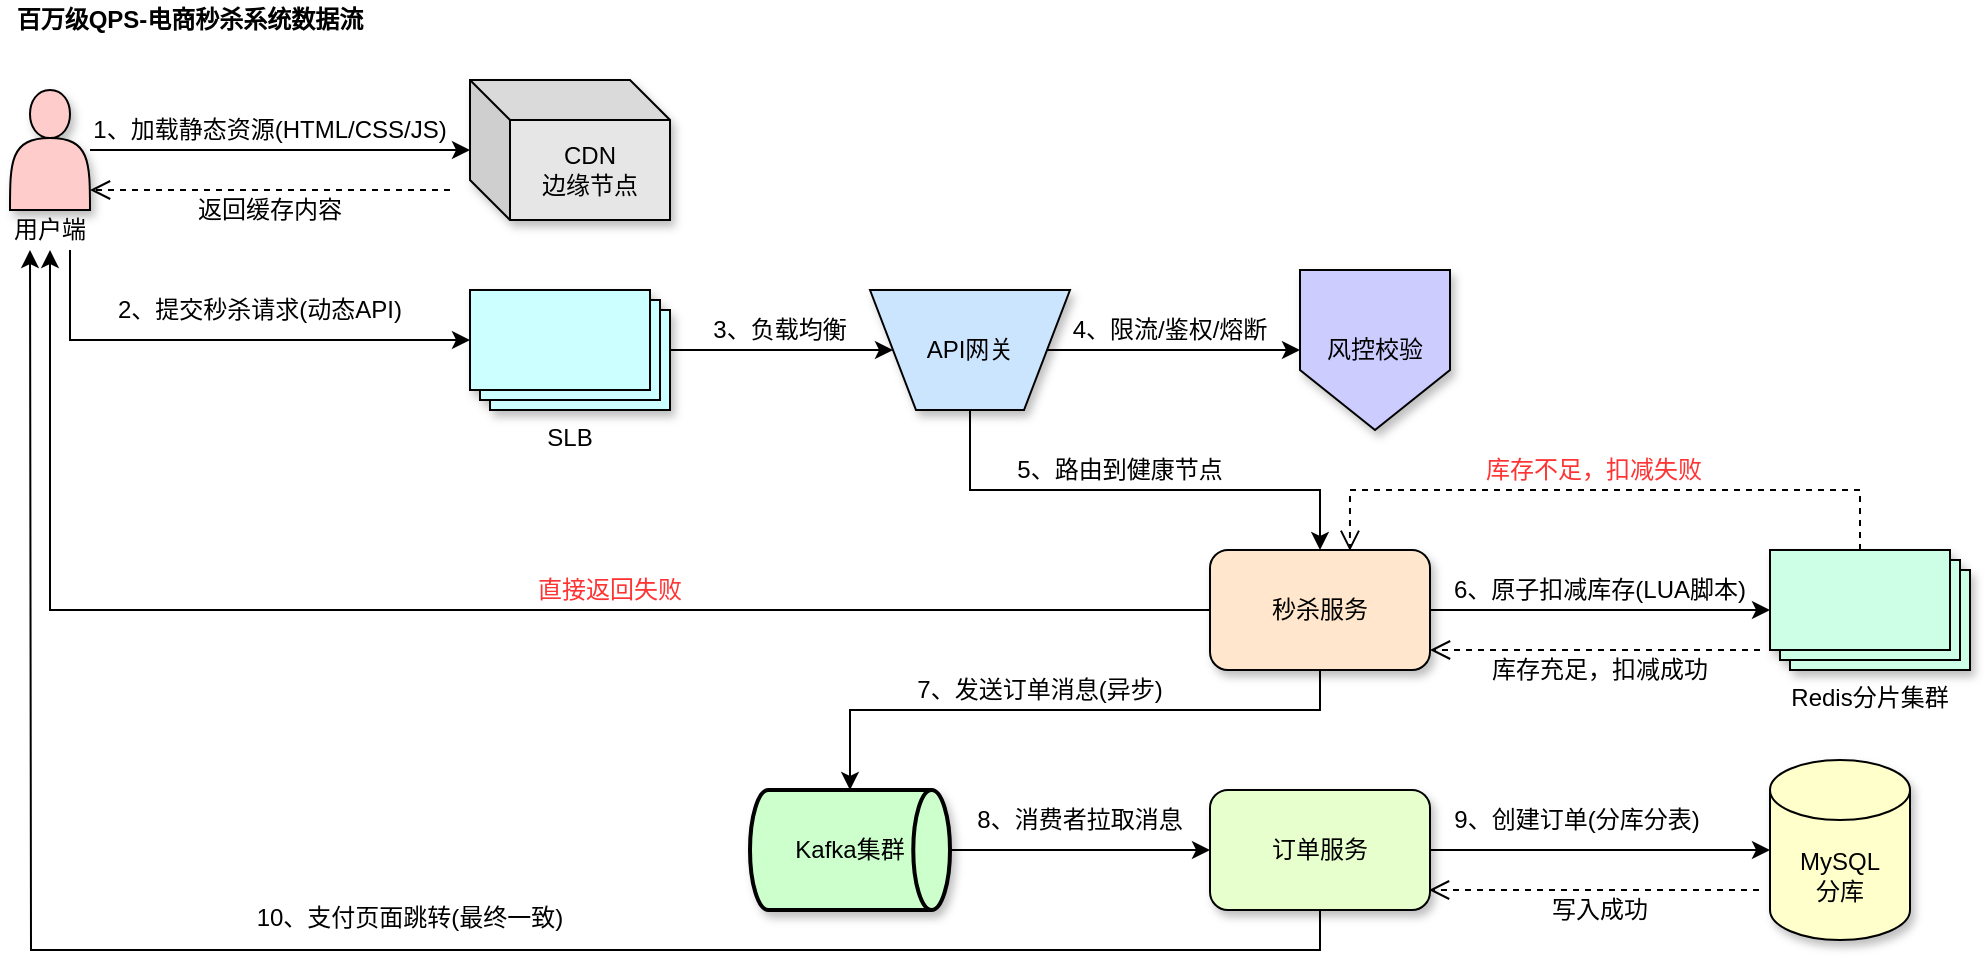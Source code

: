 <mxfile version="28.0.9">
  <diagram name="第 1 页" id="k43kZNhG20Ze2N2HWTyA">
    <mxGraphModel dx="1098" dy="534" grid="1" gridSize="10" guides="1" tooltips="1" connect="1" arrows="1" fold="1" page="1" pageScale="1" pageWidth="827" pageHeight="1169" math="0" shadow="0">
      <root>
        <mxCell id="0" />
        <mxCell id="1" parent="0" />
        <mxCell id="1ftXG66yDCKegP6t7TGQ-6" value="" style="group" vertex="1" connectable="0" parent="1">
          <mxGeometry x="120" y="140" width="980" height="430" as="geometry" />
        </mxCell>
        <mxCell id="aPgc8lN7X9PTBHeojlWt-1" value="" style="shape=actor;whiteSpace=wrap;html=1;shadow=1;fillColor=#FFCCCC;" parent="1ftXG66yDCKegP6t7TGQ-6" vertex="1">
          <mxGeometry y="5" width="40" height="60" as="geometry" />
        </mxCell>
        <mxCell id="aPgc8lN7X9PTBHeojlWt-2" value="CDN&lt;br&gt;边缘节点" style="shape=cube;whiteSpace=wrap;html=1;boundedLbl=1;backgroundOutline=1;darkOpacity=0.05;darkOpacity2=0.1;fillColor=#E6E6E6;shadow=1;" parent="1ftXG66yDCKegP6t7TGQ-6" vertex="1">
          <mxGeometry x="230" width="100" height="70" as="geometry" />
        </mxCell>
        <mxCell id="aPgc8lN7X9PTBHeojlWt-3" value="SLB" style="verticalLabelPosition=bottom;verticalAlign=top;html=1;shape=mxgraph.basic.layered_rect;dx=10;outlineConnect=0;whiteSpace=wrap;fillColor=#CCFFFF;shadow=1;" parent="1ftXG66yDCKegP6t7TGQ-6" vertex="1">
          <mxGeometry x="230" y="105" width="100" height="60" as="geometry" />
        </mxCell>
        <mxCell id="aPgc8lN7X9PTBHeojlWt-22" style="edgeStyle=orthogonalEdgeStyle;rounded=0;orthogonalLoop=1;jettySize=auto;html=1;entryX=0.5;entryY=0;entryDx=0;entryDy=0;exitX=0.5;exitY=1;exitDx=0;exitDy=0;" parent="1ftXG66yDCKegP6t7TGQ-6" source="aPgc8lN7X9PTBHeojlWt-4" target="aPgc8lN7X9PTBHeojlWt-9" edge="1">
          <mxGeometry relative="1" as="geometry">
            <Array as="points">
              <mxPoint x="480" y="205" />
              <mxPoint x="655" y="205" />
            </Array>
          </mxGeometry>
        </mxCell>
        <mxCell id="aPgc8lN7X9PTBHeojlWt-4" value="API网关" style="verticalLabelPosition=middle;verticalAlign=middle;html=1;shape=trapezoid;perimeter=trapezoidPerimeter;whiteSpace=wrap;size=0.23;arcSize=10;flipV=1;labelPosition=center;align=center;fillColor=#CCE5FF;shadow=1;" parent="1ftXG66yDCKegP6t7TGQ-6" vertex="1">
          <mxGeometry x="430" y="105" width="100" height="60" as="geometry" />
        </mxCell>
        <mxCell id="aPgc8lN7X9PTBHeojlWt-37" style="edgeStyle=orthogonalEdgeStyle;rounded=0;orthogonalLoop=1;jettySize=auto;html=1;exitX=1;exitY=0.5;exitDx=0;exitDy=0;exitPerimeter=0;entryX=0;entryY=0.5;entryDx=0;entryDy=0;" parent="1ftXG66yDCKegP6t7TGQ-6" source="aPgc8lN7X9PTBHeojlWt-7" target="aPgc8lN7X9PTBHeojlWt-10" edge="1">
          <mxGeometry relative="1" as="geometry" />
        </mxCell>
        <mxCell id="aPgc8lN7X9PTBHeojlWt-7" value="Kafka集群" style="strokeWidth=2;html=1;shape=mxgraph.flowchart.direct_data;whiteSpace=wrap;fillColor=#CCFFCC;shadow=1;" parent="1ftXG66yDCKegP6t7TGQ-6" vertex="1">
          <mxGeometry x="370" y="355" width="100" height="60" as="geometry" />
        </mxCell>
        <mxCell id="aPgc8lN7X9PTBHeojlWt-8" value="Redis分片集群" style="verticalLabelPosition=bottom;verticalAlign=top;html=1;shape=mxgraph.basic.layered_rect;dx=10;outlineConnect=0;whiteSpace=wrap;fillColor=#CCFFE6;shadow=1;" parent="1ftXG66yDCKegP6t7TGQ-6" vertex="1">
          <mxGeometry x="880" y="235" width="100" height="60" as="geometry" />
        </mxCell>
        <mxCell id="aPgc8lN7X9PTBHeojlWt-54" style="edgeStyle=orthogonalEdgeStyle;rounded=0;orthogonalLoop=1;jettySize=auto;html=1;entryX=0.5;entryY=1;entryDx=0;entryDy=0;" parent="1ftXG66yDCKegP6t7TGQ-6" source="aPgc8lN7X9PTBHeojlWt-9" target="aPgc8lN7X9PTBHeojlWt-51" edge="1">
          <mxGeometry relative="1" as="geometry" />
        </mxCell>
        <mxCell id="aPgc8lN7X9PTBHeojlWt-9" value="秒杀服务" style="rounded=1;whiteSpace=wrap;html=1;shadow=1;fillColor=#FFE6CC;" parent="1ftXG66yDCKegP6t7TGQ-6" vertex="1">
          <mxGeometry x="600" y="235" width="110" height="60" as="geometry" />
        </mxCell>
        <mxCell id="aPgc8lN7X9PTBHeojlWt-42" style="edgeStyle=orthogonalEdgeStyle;rounded=0;orthogonalLoop=1;jettySize=auto;html=1;exitX=0.5;exitY=1;exitDx=0;exitDy=0;" parent="1ftXG66yDCKegP6t7TGQ-6" source="aPgc8lN7X9PTBHeojlWt-10" edge="1">
          <mxGeometry relative="1" as="geometry">
            <mxPoint x="10" y="85" as="targetPoint" />
          </mxGeometry>
        </mxCell>
        <mxCell id="aPgc8lN7X9PTBHeojlWt-10" value="订单服务" style="rounded=1;whiteSpace=wrap;html=1;fillColor=#E6FFCC;shadow=1;" parent="1ftXG66yDCKegP6t7TGQ-6" vertex="1">
          <mxGeometry x="600" y="355" width="110" height="60" as="geometry" />
        </mxCell>
        <mxCell id="aPgc8lN7X9PTBHeojlWt-11" value="MySQL&lt;br&gt;分库" style="shape=cylinder3;whiteSpace=wrap;html=1;boundedLbl=1;backgroundOutline=1;size=15;fillColor=#FFFFCC;shadow=1;" parent="1ftXG66yDCKegP6t7TGQ-6" vertex="1">
          <mxGeometry x="880" y="340" width="70" height="90" as="geometry" />
        </mxCell>
        <mxCell id="aPgc8lN7X9PTBHeojlWt-16" style="edgeStyle=orthogonalEdgeStyle;rounded=0;orthogonalLoop=1;jettySize=auto;html=1;entryX=0;entryY=0;entryDx=0;entryDy=25;entryPerimeter=0;" parent="1ftXG66yDCKegP6t7TGQ-6" target="aPgc8lN7X9PTBHeojlWt-3" edge="1">
          <mxGeometry relative="1" as="geometry">
            <mxPoint x="30" y="85" as="sourcePoint" />
            <Array as="points">
              <mxPoint x="30" y="130" />
            </Array>
          </mxGeometry>
        </mxCell>
        <mxCell id="aPgc8lN7X9PTBHeojlWt-17" value="2、提交秒杀请求(动态API)" style="text;strokeColor=none;align=center;fillColor=none;html=1;verticalAlign=middle;whiteSpace=wrap;rounded=0;" parent="1ftXG66yDCKegP6t7TGQ-6" vertex="1">
          <mxGeometry x="50" y="105" width="150" height="20" as="geometry" />
        </mxCell>
        <mxCell id="aPgc8lN7X9PTBHeojlWt-20" value="风控校验" style="shape=offPageConnector;whiteSpace=wrap;html=1;fillColor=#CCCCFF;shadow=1;" parent="1ftXG66yDCKegP6t7TGQ-6" vertex="1">
          <mxGeometry x="645" y="95" width="75" height="80" as="geometry" />
        </mxCell>
        <mxCell id="aPgc8lN7X9PTBHeojlWt-23" value="5、路由到健康节点" style="text;strokeColor=none;align=center;fillColor=none;html=1;verticalAlign=middle;whiteSpace=wrap;rounded=0;" parent="1ftXG66yDCKegP6t7TGQ-6" vertex="1">
          <mxGeometry x="500" y="185" width="110" height="20" as="geometry" />
        </mxCell>
        <mxCell id="aPgc8lN7X9PTBHeojlWt-30" value="&lt;font style=&quot;color: rgb(0, 0, 0);&quot;&gt;7、发送订单消息(异步)&lt;/font&gt;" style="text;strokeColor=none;align=center;fillColor=none;html=1;verticalAlign=middle;whiteSpace=wrap;rounded=0;" parent="1ftXG66yDCKegP6t7TGQ-6" vertex="1">
          <mxGeometry x="450" y="295" width="130" height="20" as="geometry" />
        </mxCell>
        <mxCell id="aPgc8lN7X9PTBHeojlWt-32" value="&lt;font style=&quot;color: rgb(0, 0, 0);&quot;&gt;8、消费者拉取消息&lt;/font&gt;" style="text;strokeColor=none;align=center;fillColor=none;html=1;verticalAlign=middle;whiteSpace=wrap;rounded=0;" parent="1ftXG66yDCKegP6t7TGQ-6" vertex="1">
          <mxGeometry x="480" y="360" width="110" height="20" as="geometry" />
        </mxCell>
        <mxCell id="aPgc8lN7X9PTBHeojlWt-39" style="edgeStyle=orthogonalEdgeStyle;rounded=0;orthogonalLoop=1;jettySize=auto;html=1;entryX=0.5;entryY=0;entryDx=0;entryDy=0;entryPerimeter=0;exitX=0.5;exitY=1;exitDx=0;exitDy=0;" parent="1ftXG66yDCKegP6t7TGQ-6" source="aPgc8lN7X9PTBHeojlWt-9" target="aPgc8lN7X9PTBHeojlWt-7" edge="1">
          <mxGeometry relative="1" as="geometry">
            <Array as="points">
              <mxPoint x="655" y="315" />
              <mxPoint x="420" y="315" />
            </Array>
          </mxGeometry>
        </mxCell>
        <mxCell id="aPgc8lN7X9PTBHeojlWt-43" value="10、支付页面跳转(最终一致)" style="text;strokeColor=none;align=center;fillColor=none;html=1;verticalAlign=middle;whiteSpace=wrap;rounded=0;" parent="1ftXG66yDCKegP6t7TGQ-6" vertex="1">
          <mxGeometry x="120" y="407.5" width="160" height="22.5" as="geometry" />
        </mxCell>
        <mxCell id="aPgc8lN7X9PTBHeojlWt-45" value="" style="html=1;verticalAlign=bottom;endArrow=open;dashed=1;endSize=8;curved=0;rounded=0;exitX=0;exitY=0;exitDx=45;exitDy=0;exitPerimeter=0;entryX=0.636;entryY=0.007;entryDx=0;entryDy=0;entryPerimeter=0;" parent="1ftXG66yDCKegP6t7TGQ-6" source="aPgc8lN7X9PTBHeojlWt-8" target="aPgc8lN7X9PTBHeojlWt-9" edge="1">
          <mxGeometry relative="1" as="geometry">
            <mxPoint x="865" y="205" as="sourcePoint" />
            <mxPoint x="670" y="233" as="targetPoint" />
            <Array as="points">
              <mxPoint x="925" y="205" />
              <mxPoint x="670" y="205" />
            </Array>
          </mxGeometry>
        </mxCell>
        <mxCell id="aPgc8lN7X9PTBHeojlWt-46" value="&lt;font style=&quot;color: rgb(255, 51, 51);&quot;&gt;库存不足，扣减失败&lt;/font&gt;" style="text;strokeColor=none;align=center;fillColor=none;html=1;verticalAlign=middle;whiteSpace=wrap;rounded=0;" parent="1ftXG66yDCKegP6t7TGQ-6" vertex="1">
          <mxGeometry x="737" y="185" width="110" height="20" as="geometry" />
        </mxCell>
        <mxCell id="aPgc8lN7X9PTBHeojlWt-48" value="&lt;font style=&quot;color: rgb(255, 51, 51);&quot;&gt;直接返回失败&lt;/font&gt;" style="text;strokeColor=none;align=center;fillColor=none;html=1;verticalAlign=middle;whiteSpace=wrap;rounded=0;" parent="1ftXG66yDCKegP6t7TGQ-6" vertex="1">
          <mxGeometry x="260" y="245" width="80" height="20" as="geometry" />
        </mxCell>
        <mxCell id="aPgc8lN7X9PTBHeojlWt-51" value="用户端" style="text;strokeColor=none;align=center;fillColor=none;html=1;verticalAlign=middle;whiteSpace=wrap;rounded=0;" parent="1ftXG66yDCKegP6t7TGQ-6" vertex="1">
          <mxGeometry y="65" width="40" height="20" as="geometry" />
        </mxCell>
        <mxCell id="1ftXG66yDCKegP6t7TGQ-1" value="" style="group" vertex="1" connectable="0" parent="1ftXG66yDCKegP6t7TGQ-6">
          <mxGeometry x="709.5" y="360" width="165" height="65" as="geometry" />
        </mxCell>
        <mxCell id="aPgc8lN7X9PTBHeojlWt-38" value="&lt;font style=&quot;color: rgb(0, 0, 0);&quot;&gt;9、创建订单(分库分表)&lt;/font&gt;" style="text;strokeColor=none;align=center;fillColor=none;html=1;verticalAlign=middle;whiteSpace=wrap;rounded=0;" parent="1ftXG66yDCKegP6t7TGQ-1" vertex="1">
          <mxGeometry x="10.5" width="127" height="20" as="geometry" />
        </mxCell>
        <mxCell id="aPgc8lN7X9PTBHeojlWt-40" value="" style="html=1;verticalAlign=bottom;endArrow=open;dashed=1;endSize=8;curved=0;rounded=0;" parent="1ftXG66yDCKegP6t7TGQ-1" edge="1">
          <mxGeometry relative="1" as="geometry">
            <mxPoint x="165" y="45" as="sourcePoint" />
            <mxPoint y="45" as="targetPoint" />
          </mxGeometry>
        </mxCell>
        <mxCell id="aPgc8lN7X9PTBHeojlWt-41" value="&lt;font style=&quot;color: rgb(0, 0, 0);&quot;&gt;写入成功&lt;/font&gt;" style="text;strokeColor=none;align=center;fillColor=none;html=1;verticalAlign=middle;whiteSpace=wrap;rounded=0;" parent="1ftXG66yDCKegP6t7TGQ-1" vertex="1">
          <mxGeometry x="60.5" y="45" width="50" height="20" as="geometry" />
        </mxCell>
        <mxCell id="1ftXG66yDCKegP6t7TGQ-2" value="" style="group" vertex="1" connectable="0" parent="1ftXG66yDCKegP6t7TGQ-6">
          <mxGeometry x="710" y="245" width="165" height="60" as="geometry" />
        </mxCell>
        <mxCell id="aPgc8lN7X9PTBHeojlWt-25" value="6、原子扣减库存(LUA脚本)" style="text;strokeColor=none;align=center;fillColor=none;html=1;verticalAlign=middle;whiteSpace=wrap;rounded=0;" parent="1ftXG66yDCKegP6t7TGQ-2" vertex="1">
          <mxGeometry x="10" width="150" height="20" as="geometry" />
        </mxCell>
        <mxCell id="aPgc8lN7X9PTBHeojlWt-26" value="" style="html=1;verticalAlign=bottom;endArrow=open;dashed=1;endSize=8;curved=0;rounded=0;" parent="1ftXG66yDCKegP6t7TGQ-2" edge="1">
          <mxGeometry relative="1" as="geometry">
            <mxPoint x="165" y="40" as="sourcePoint" />
            <mxPoint y="40" as="targetPoint" />
          </mxGeometry>
        </mxCell>
        <mxCell id="aPgc8lN7X9PTBHeojlWt-27" value="&lt;font style=&quot;color: rgb(0, 0, 0);&quot;&gt;库存充足，扣减成功&lt;/font&gt;" style="text;strokeColor=none;align=center;fillColor=none;html=1;verticalAlign=middle;whiteSpace=wrap;rounded=0;" parent="1ftXG66yDCKegP6t7TGQ-2" vertex="1">
          <mxGeometry x="30" y="40" width="110" height="20" as="geometry" />
        </mxCell>
        <mxCell id="1ftXG66yDCKegP6t7TGQ-3" value="" style="group" vertex="1" connectable="0" parent="1ftXG66yDCKegP6t7TGQ-6">
          <mxGeometry x="40" y="15" width="180" height="60" as="geometry" />
        </mxCell>
        <mxCell id="aPgc8lN7X9PTBHeojlWt-13" value="1、加载静态资源(HTML/CSS/JS)" style="text;strokeColor=none;align=center;fillColor=none;html=1;verticalAlign=middle;whiteSpace=wrap;rounded=0;" parent="1ftXG66yDCKegP6t7TGQ-3" vertex="1">
          <mxGeometry width="180" height="20" as="geometry" />
        </mxCell>
        <mxCell id="aPgc8lN7X9PTBHeojlWt-14" value="" style="html=1;verticalAlign=bottom;endArrow=open;dashed=1;endSize=8;curved=0;rounded=0;" parent="1ftXG66yDCKegP6t7TGQ-3" edge="1">
          <mxGeometry relative="1" as="geometry">
            <mxPoint x="180" y="40" as="sourcePoint" />
            <mxPoint y="40" as="targetPoint" />
          </mxGeometry>
        </mxCell>
        <mxCell id="aPgc8lN7X9PTBHeojlWt-15" value="返回缓存内容" style="text;strokeColor=none;align=center;fillColor=none;html=1;verticalAlign=middle;whiteSpace=wrap;rounded=0;" parent="1ftXG66yDCKegP6t7TGQ-3" vertex="1">
          <mxGeometry x="50" y="40" width="80" height="20" as="geometry" />
        </mxCell>
        <mxCell id="1ftXG66yDCKegP6t7TGQ-4" value="" style="group" vertex="1" connectable="0" parent="1ftXG66yDCKegP6t7TGQ-6">
          <mxGeometry x="530" y="115" width="100" height="20" as="geometry" />
        </mxCell>
        <mxCell id="aPgc8lN7X9PTBHeojlWt-49" value="4、限流/鉴权/熔断" style="text;strokeColor=none;align=center;fillColor=none;html=1;verticalAlign=middle;whiteSpace=wrap;rounded=0;" parent="1ftXG66yDCKegP6t7TGQ-4" vertex="1">
          <mxGeometry width="100" height="20" as="geometry" />
        </mxCell>
        <mxCell id="1ftXG66yDCKegP6t7TGQ-5" value="" style="group" vertex="1" connectable="0" parent="1ftXG66yDCKegP6t7TGQ-6">
          <mxGeometry x="350" y="115" width="70" height="20" as="geometry" />
        </mxCell>
        <mxCell id="aPgc8lN7X9PTBHeojlWt-19" value="3、负载均衡" style="text;strokeColor=none;align=center;fillColor=none;html=1;verticalAlign=middle;whiteSpace=wrap;rounded=0;" parent="1ftXG66yDCKegP6t7TGQ-5" vertex="1">
          <mxGeometry width="70" height="20" as="geometry" />
        </mxCell>
        <mxCell id="aPgc8lN7X9PTBHeojlWt-12" style="edgeStyle=orthogonalEdgeStyle;rounded=0;orthogonalLoop=1;jettySize=auto;html=1;" parent="1ftXG66yDCKegP6t7TGQ-6" source="aPgc8lN7X9PTBHeojlWt-1" target="aPgc8lN7X9PTBHeojlWt-2" edge="1">
          <mxGeometry relative="1" as="geometry" />
        </mxCell>
        <mxCell id="aPgc8lN7X9PTBHeojlWt-18" style="edgeStyle=orthogonalEdgeStyle;rounded=0;orthogonalLoop=1;jettySize=auto;html=1;entryX=0;entryY=0.5;entryDx=0;entryDy=0;" parent="1ftXG66yDCKegP6t7TGQ-6" source="aPgc8lN7X9PTBHeojlWt-3" target="aPgc8lN7X9PTBHeojlWt-4" edge="1">
          <mxGeometry relative="1" as="geometry" />
        </mxCell>
        <mxCell id="aPgc8lN7X9PTBHeojlWt-24" style="edgeStyle=orthogonalEdgeStyle;rounded=0;orthogonalLoop=1;jettySize=auto;html=1;" parent="1ftXG66yDCKegP6t7TGQ-6" source="aPgc8lN7X9PTBHeojlWt-9" target="aPgc8lN7X9PTBHeojlWt-8" edge="1">
          <mxGeometry relative="1" as="geometry" />
        </mxCell>
        <mxCell id="aPgc8lN7X9PTBHeojlWt-33" style="edgeStyle=orthogonalEdgeStyle;rounded=0;orthogonalLoop=1;jettySize=auto;html=1;" parent="1ftXG66yDCKegP6t7TGQ-6" source="aPgc8lN7X9PTBHeojlWt-10" target="aPgc8lN7X9PTBHeojlWt-11" edge="1">
          <mxGeometry relative="1" as="geometry" />
        </mxCell>
        <mxCell id="aPgc8lN7X9PTBHeojlWt-21" style="edgeStyle=orthogonalEdgeStyle;rounded=0;orthogonalLoop=1;jettySize=auto;html=1;entryX=0;entryY=0.5;entryDx=0;entryDy=0;" parent="1ftXG66yDCKegP6t7TGQ-6" source="aPgc8lN7X9PTBHeojlWt-4" target="aPgc8lN7X9PTBHeojlWt-20" edge="1">
          <mxGeometry relative="1" as="geometry" />
        </mxCell>
        <mxCell id="1ftXG66yDCKegP6t7TGQ-7" value="&lt;div&gt;&lt;b&gt;百万级QPS-电商秒杀系统数据流&lt;/b&gt;&lt;/div&gt;" style="text;strokeColor=none;align=center;fillColor=none;html=1;verticalAlign=middle;whiteSpace=wrap;rounded=0;" vertex="1" parent="1">
          <mxGeometry x="120" y="100" width="180" height="20" as="geometry" />
        </mxCell>
      </root>
    </mxGraphModel>
  </diagram>
</mxfile>
